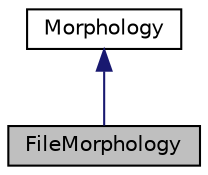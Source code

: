 digraph "FileMorphology"
{
 // LATEX_PDF_SIZE
  edge [fontname="Helvetica",fontsize="10",labelfontname="Helvetica",labelfontsize="10"];
  node [fontname="Helvetica",fontsize="10",shape=record];
  Node1 [label="FileMorphology",height=0.2,width=0.4,color="black", fillcolor="grey75", style="filled", fontcolor="black",tooltip="Morphology read in from a file with format inferred in constructor."];
  Node2 -> Node1 [dir="back",color="midnightblue",fontsize="10",style="solid",fontname="Helvetica"];
  Node2 [label="Morphology",height=0.2,width=0.4,color="black", fillcolor="white", style="filled",URL="$class_morphology.html",tooltip=" "];
}
